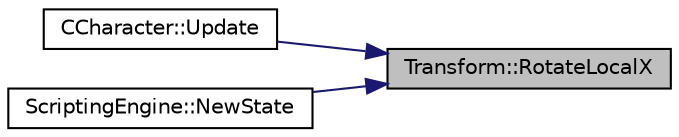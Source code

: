 digraph "Transform::RotateLocalX"
{
 // LATEX_PDF_SIZE
  edge [fontname="Helvetica",fontsize="10",labelfontname="Helvetica",labelfontsize="10"];
  node [fontname="Helvetica",fontsize="10",shape=record];
  rankdir="RL";
  Node219 [label="Transform::RotateLocalX",height=0.2,width=0.4,color="black", fillcolor="grey75", style="filled", fontcolor="black",tooltip="Rotates the transform around the X axis."];
  Node219 -> Node220 [dir="back",color="midnightblue",fontsize="10",style="solid",fontname="Helvetica"];
  Node220 [label="CCharacter::Update",height=0.2,width=0.4,color="black", fillcolor="white", style="filled",URL="$class_c_character.html#adc476a488c7157c7fc2b32381760b4e0",tooltip="updates ongoing behaviour for the component"];
  Node219 -> Node221 [dir="back",color="midnightblue",fontsize="10",style="solid",fontname="Helvetica"];
  Node221 [label="ScriptingEngine::NewState",height=0.2,width=0.4,color="black", fillcolor="white", style="filled",URL="$class_scripting_engine.html#a125a0c206da8e74b8f6664c4e523606a",tooltip="Sets up the engine with initial processes and variables and exposes engine functionality to lua."];
}
